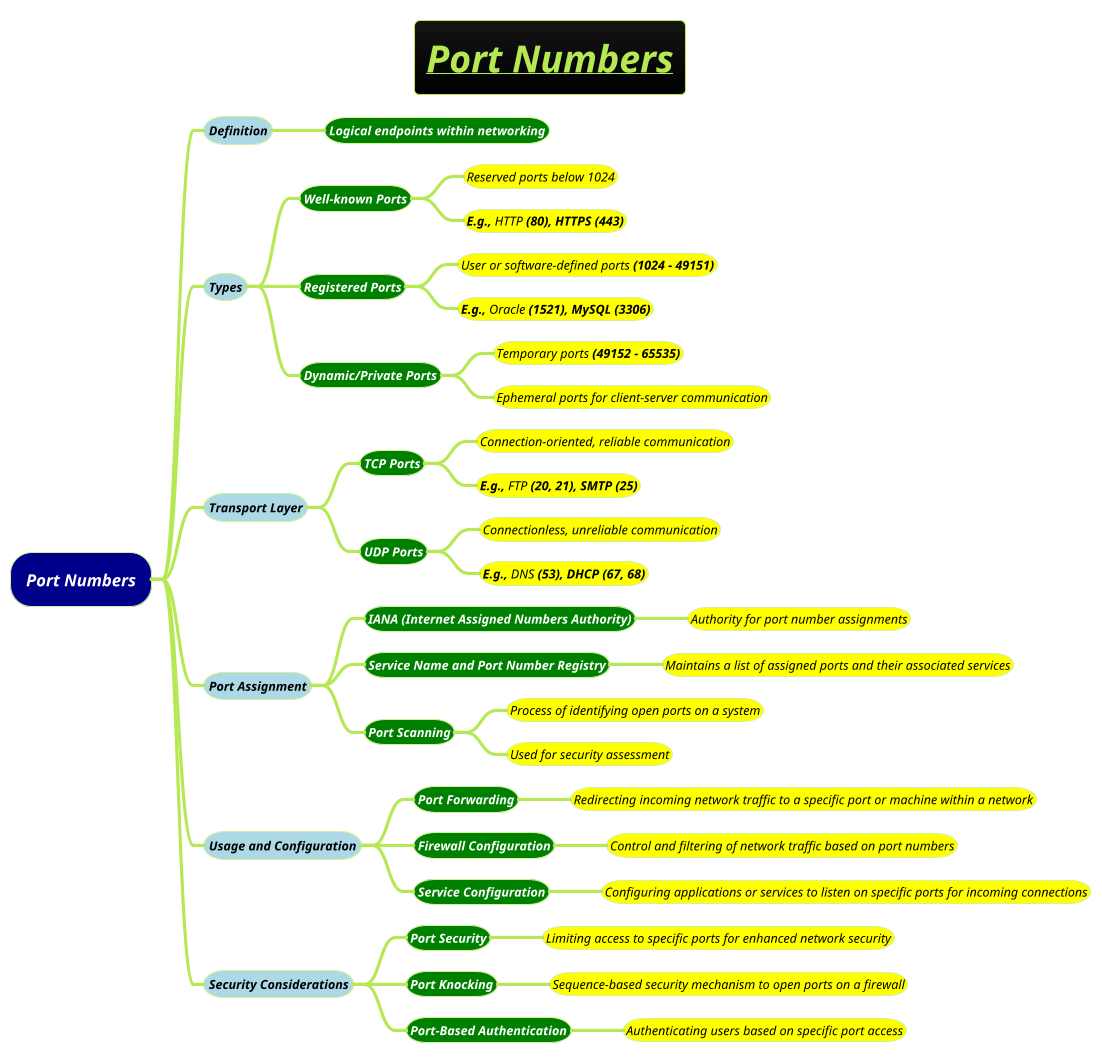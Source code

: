 @startmindmap
title =<i><b><u>Port Numbers
!theme hacker

*[#darkblue] <i><color #white>Port Numbers
**[#lightblue] <i><color #black><size:12>Definition
***[#green] <b><i><color #white><size:12>Logical endpoints within networking
**[#lightblue] <i><color #black><size:12>Types
***[#green] <b><i><color #white><size:12>Well-known Ports
****[#yellow] <i><color #black><size:12>Reserved ports below 1024
****[#yellow] <i><color #black><size:12>**E.g.,** HTTP <b>(80), HTTPS <b>(443)
***[#green] <b><i><color #white><size:12>Registered Ports
****[#yellow] <i><color #black><size:12>User or software-defined ports <b>(1024 - 49151)
****[#yellow] <i><color #black><size:12>**E.g.,** Oracle <b>(1521), MySQL <b>(3306)
***[#green] <b><i><color #white><size:12>Dynamic/Private Ports
****[#yellow] <i><color #black><size:12>Temporary ports <b>(49152 - 65535)
****[#yellow] <i><color #black><size:12>Ephemeral ports for client-server communication
**[#lightblue] <i><color #black><size:12>Transport Layer
***[#green] <b><i><color #white><size:12>TCP Ports
****[#yellow] <i><color #black><size:12>Connection-oriented, reliable communication
****[#yellow] <i><color #black><size:12>**E.g.,** FTP <b>(20, 21), SMTP <b>(25)
***[#green] <b><i><color #white><size:12>UDP Ports
****[#yellow] <i><color #black><size:12>Connectionless, unreliable communication
****[#yellow] <i><color #black><size:12>**E.g.,** DNS <b>(53), DHCP <b>(67, 68)
**[#lightblue] <i><color #black><size:12>Port Assignment
***[#green] <b><i><color #white><size:12>IANA <b>(Internet Assigned Numbers Authority)
****[#yellow] <i><color #black><size:12>Authority for port number assignments
***[#green] <b><i><color #white><size:12>Service Name and Port Number Registry
****[#yellow] <i><color #black><size:12>Maintains a list of assigned ports and their associated services
***[#green] <b><i><color #white><size:12>Port Scanning
****[#yellow] <i><color #black><size:12>Process of identifying open ports on a system
****[#yellow] <i><color #black><size:12>Used for security assessment
**[#lightblue] <i><color #black><size:12>Usage and Configuration
***[#green] <b><i><color #white><size:12>Port Forwarding
****[#yellow] <i><color #black><size:12>Redirecting incoming network traffic to a specific port or machine within a network
***[#green] <b><i><color #white><size:12>Firewall Configuration
****[#yellow] <i><color #black><size:12>Control and filtering of network traffic based on port numbers
***[#green] <b><i><color #white><size:12>Service Configuration
****[#yellow] <i><color #black><size:12>Configuring applications or services to listen on specific ports for incoming connections
**[#lightblue] <i><color #black><size:12>Security Considerations
***[#green] <b><i><color #white><size:12>Port Security
****[#yellow] <i><color #black><size:12>Limiting access to specific ports for enhanced network security
***[#green] <b><i><color #white><size:12>Port Knocking
****[#yellow] <i><color #black><size:12>Sequence-based security mechanism to open ports on a firewall
***[#green] <b><i><color #white><size:12>Port-Based Authentication
****[#yellow] <i><color #black><size:12>Authenticating users based on specific port access
@endmindmap
